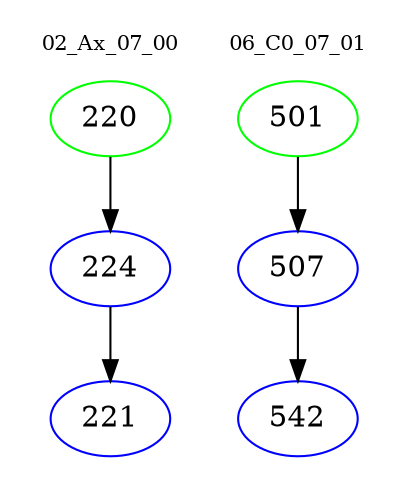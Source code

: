 digraph{
subgraph cluster_0 {
color = white
label = "02_Ax_07_00";
fontsize=10;
T0_220 [label="220", color="green"]
T0_220 -> T0_224 [color="black"]
T0_224 [label="224", color="blue"]
T0_224 -> T0_221 [color="black"]
T0_221 [label="221", color="blue"]
}
subgraph cluster_1 {
color = white
label = "06_C0_07_01";
fontsize=10;
T1_501 [label="501", color="green"]
T1_501 -> T1_507 [color="black"]
T1_507 [label="507", color="blue"]
T1_507 -> T1_542 [color="black"]
T1_542 [label="542", color="blue"]
}
}
